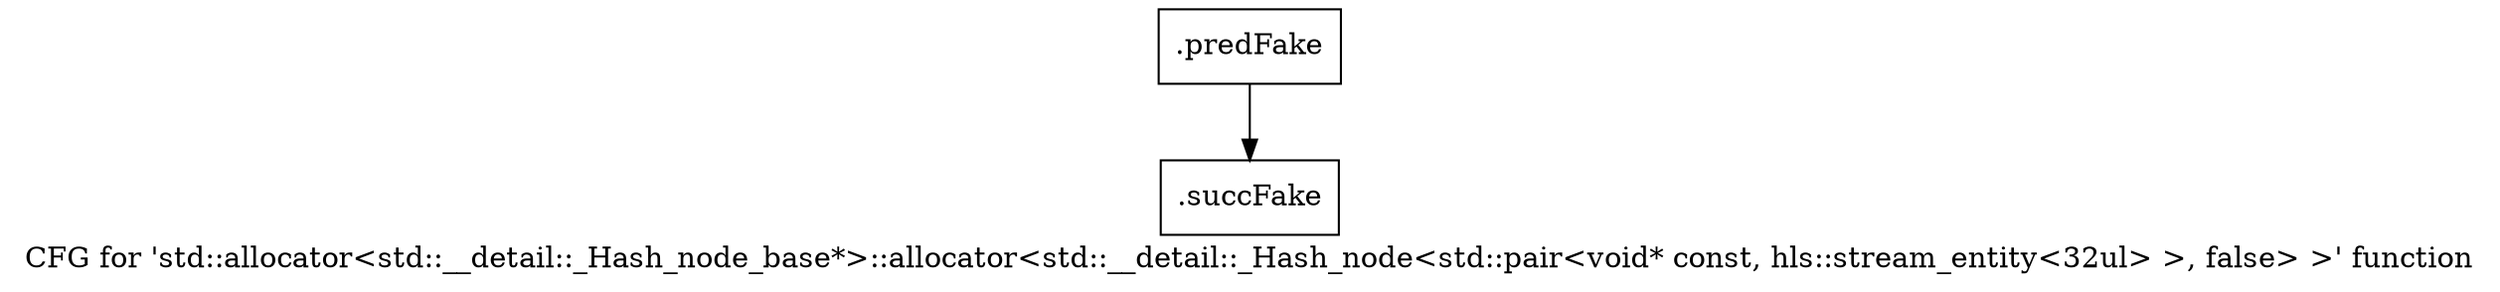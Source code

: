 digraph "CFG for 'std::allocator\<std::__detail::_Hash_node_base*\>::allocator\<std::__detail::_Hash_node\<std::pair\<void* const, hls::stream_entity\<32ul\> \>, false\> \>' function" {
	label="CFG for 'std::allocator\<std::__detail::_Hash_node_base*\>::allocator\<std::__detail::_Hash_node\<std::pair\<void* const, hls::stream_entity\<32ul\> \>, false\> \>' function";

	Node0x525c2d0 [shape=record,filename="",linenumber="",label="{.predFake}"];
	Node0x525c2d0 -> Node0x6095e40[ callList="" memoryops="" filename="/mnt/xilinx/Vitis_HLS/2021.2/tps/lnx64/gcc-6.2.0/lib/gcc/x86_64-pc-linux-gnu/6.2.0/../../../../include/c++/6.2.0/bits/allocator.h" execusionnum="1"];
	Node0x6095e40 [shape=record,filename="/mnt/xilinx/Vitis_HLS/2021.2/tps/lnx64/gcc-6.2.0/lib/gcc/x86_64-pc-linux-gnu/6.2.0/../../../../include/c++/6.2.0/bits/allocator.h",linenumber="124",label="{.succFake}"];
}
